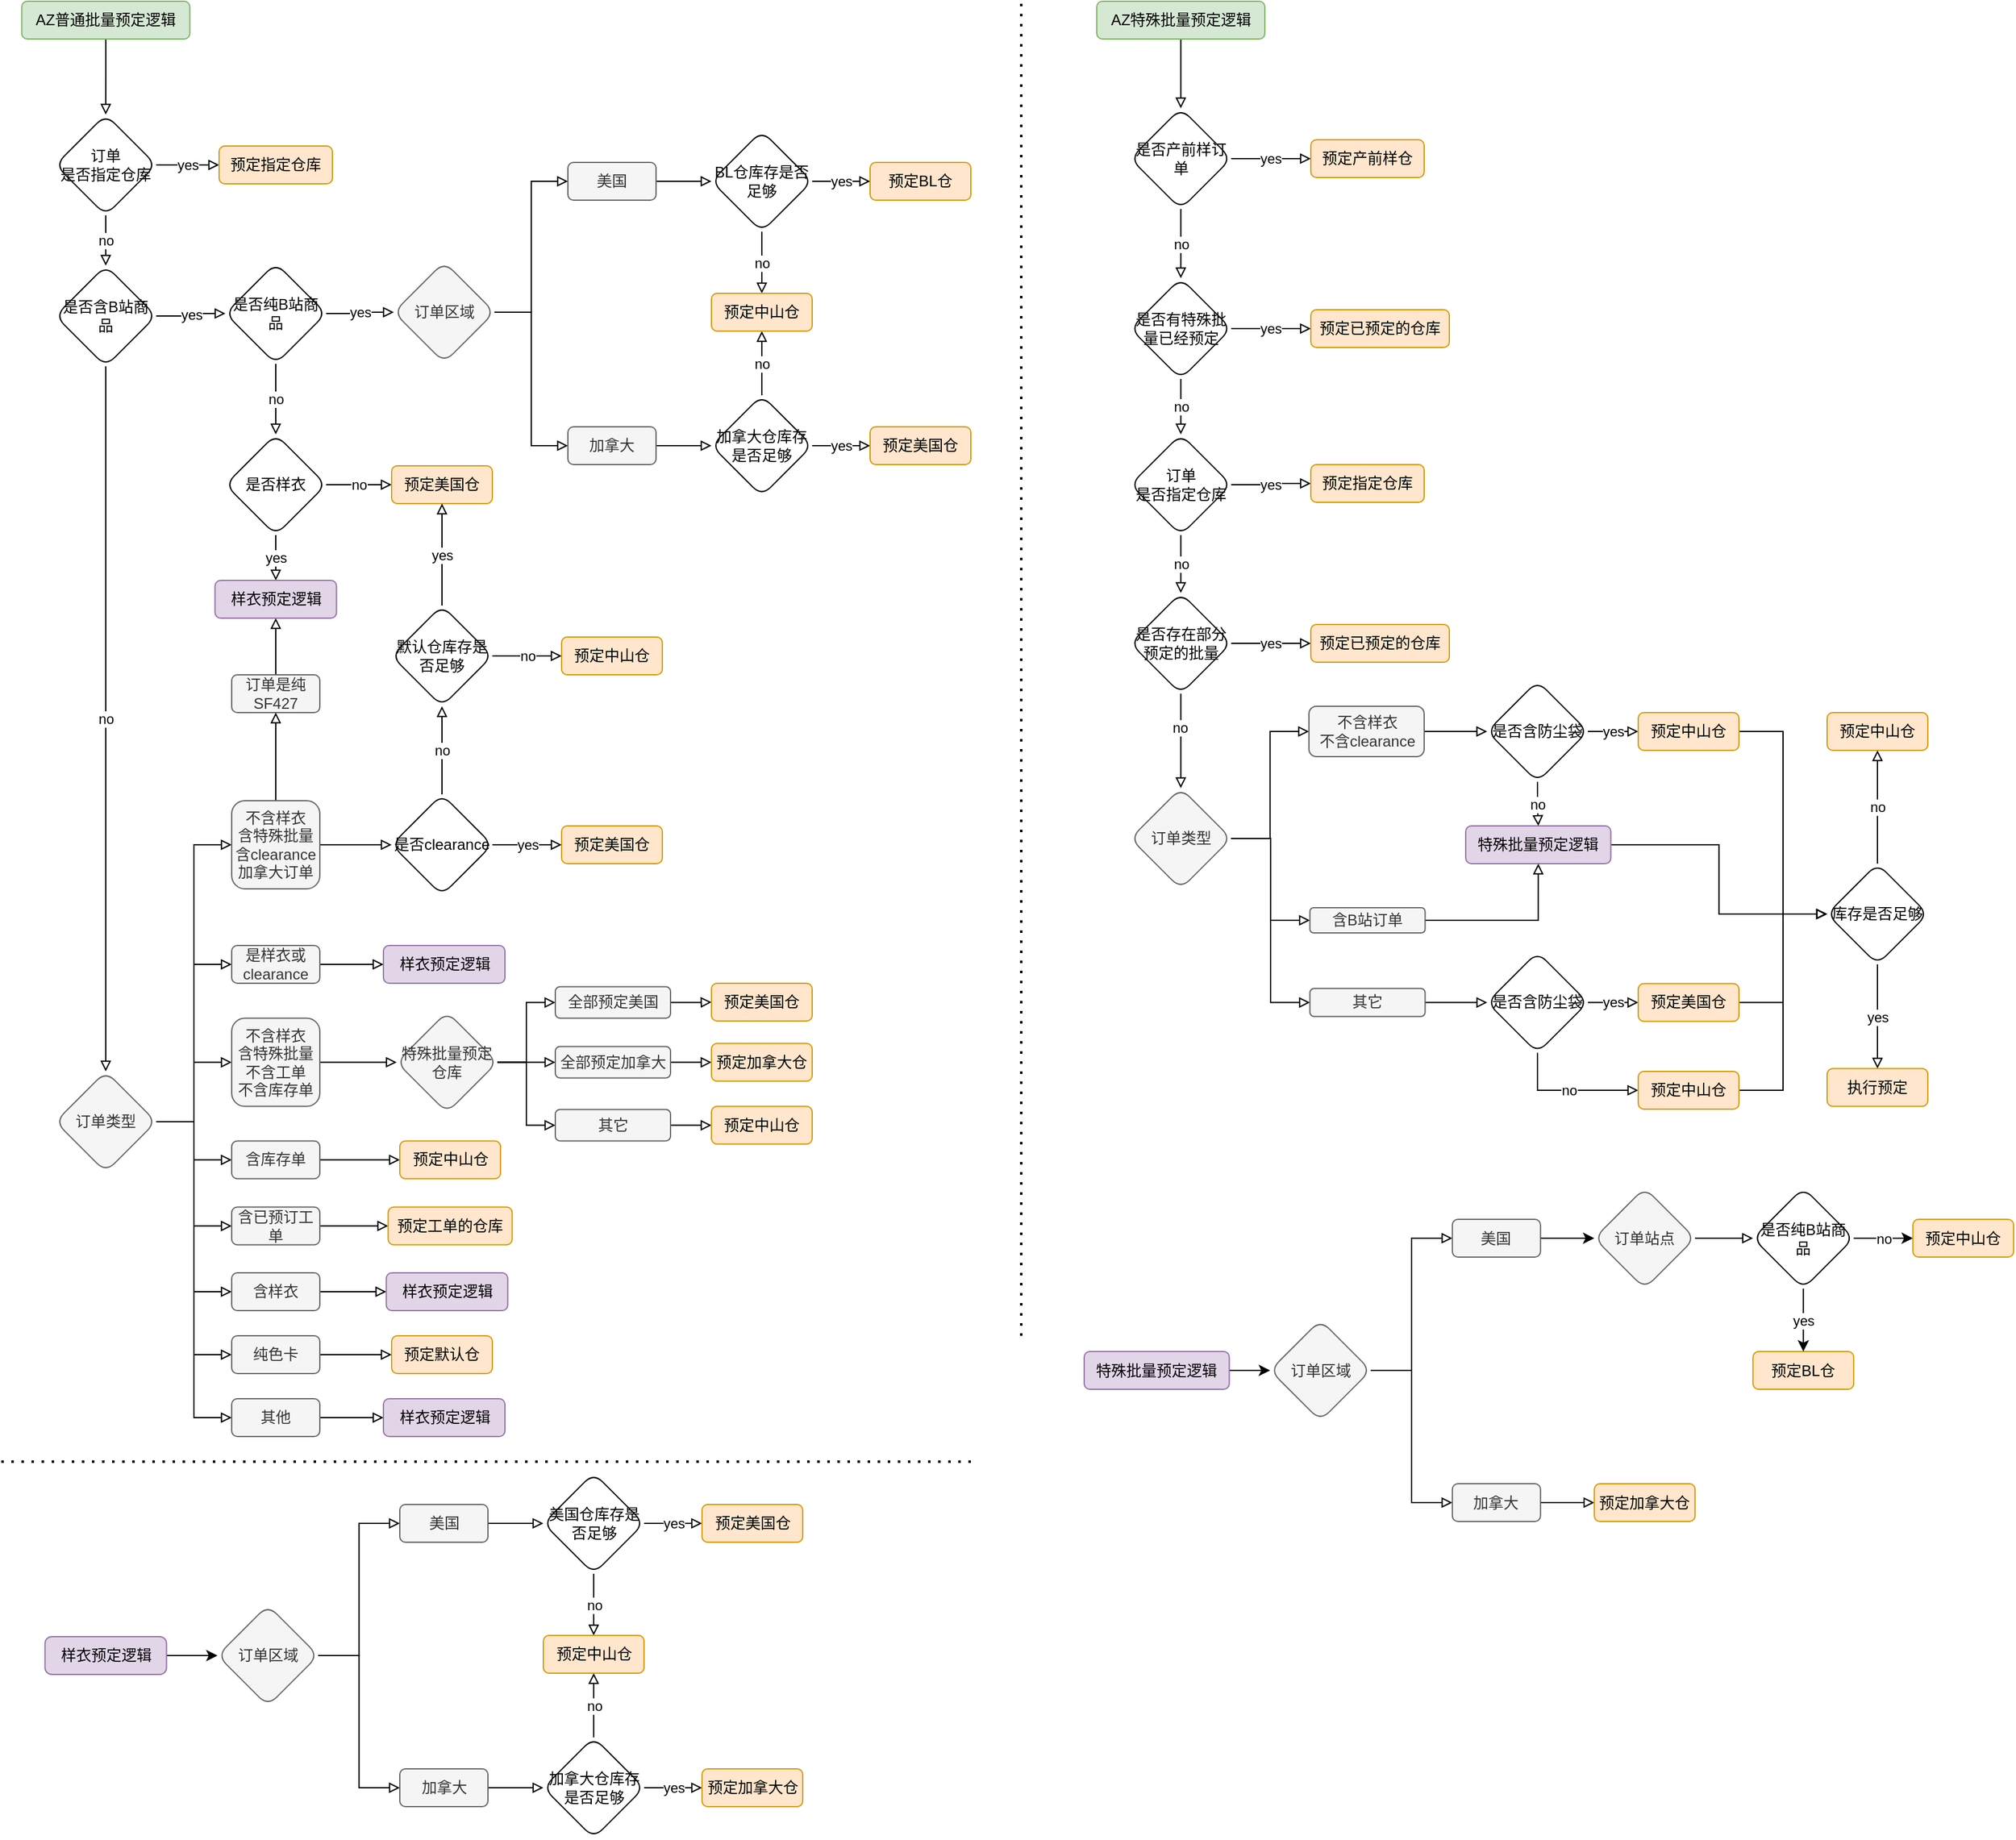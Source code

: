 <mxfile version="13.8.5" type="github">
  <diagram id="C5RBs43oDa-KdzZeNtuy" name="Page-1">
    <mxGraphModel dx="1254" dy="742" grid="1" gridSize="10" guides="1" tooltips="1" connect="1" arrows="1" fold="1" page="1" pageScale="1" pageWidth="827" pageHeight="1169" math="0" shadow="0">
      <root>
        <mxCell id="WIyWlLk6GJQsqaUBKTNV-0" />
        <mxCell id="WIyWlLk6GJQsqaUBKTNV-1" parent="WIyWlLk6GJQsqaUBKTNV-0" />
        <mxCell id="33V11vuJD2tzQU5ASd2x-171" value="" style="edgeStyle=orthogonalEdgeStyle;rounded=0;orthogonalLoop=1;jettySize=auto;html=1;endArrow=block;endFill=0;" edge="1" parent="WIyWlLk6GJQsqaUBKTNV-1" source="33V11vuJD2tzQU5ASd2x-172" target="33V11vuJD2tzQU5ASd2x-175">
          <mxGeometry relative="1" as="geometry" />
        </mxCell>
        <mxCell id="33V11vuJD2tzQU5ASd2x-172" value="&lt;div&gt;AZ普通批量预定逻辑&lt;/div&gt;" style="rounded=1;whiteSpace=wrap;html=1;fillColor=#d5e8d4;strokeColor=#82b366;" vertex="1" parent="WIyWlLk6GJQsqaUBKTNV-1">
          <mxGeometry x="36.25" y="50" width="133.5" height="30" as="geometry" />
        </mxCell>
        <mxCell id="33V11vuJD2tzQU5ASd2x-173" value="&lt;div&gt;yes&lt;/div&gt;" style="edgeStyle=orthogonalEdgeStyle;rounded=0;orthogonalLoop=1;jettySize=auto;html=1;endArrow=block;endFill=0;" edge="1" parent="WIyWlLk6GJQsqaUBKTNV-1" source="33V11vuJD2tzQU5ASd2x-175" target="33V11vuJD2tzQU5ASd2x-176">
          <mxGeometry relative="1" as="geometry" />
        </mxCell>
        <mxCell id="33V11vuJD2tzQU5ASd2x-174" value="no" style="edgeStyle=orthogonalEdgeStyle;rounded=0;orthogonalLoop=1;jettySize=auto;html=1;endArrow=block;endFill=0;" edge="1" parent="WIyWlLk6GJQsqaUBKTNV-1" source="33V11vuJD2tzQU5ASd2x-175" target="33V11vuJD2tzQU5ASd2x-179">
          <mxGeometry relative="1" as="geometry" />
        </mxCell>
        <mxCell id="33V11vuJD2tzQU5ASd2x-175" value="订单&lt;div&gt;是否指定仓库&lt;/div&gt;" style="rhombus;whiteSpace=wrap;html=1;rounded=1;" vertex="1" parent="WIyWlLk6GJQsqaUBKTNV-1">
          <mxGeometry x="63" y="140" width="80" height="80" as="geometry" />
        </mxCell>
        <mxCell id="33V11vuJD2tzQU5ASd2x-176" value="预定指定仓库" style="whiteSpace=wrap;html=1;rounded=1;fillColor=#ffe6cc;strokeColor=#d79b00;" vertex="1" parent="WIyWlLk6GJQsqaUBKTNV-1">
          <mxGeometry x="193" y="165" width="90" height="30" as="geometry" />
        </mxCell>
        <mxCell id="33V11vuJD2tzQU5ASd2x-177" value="yes" style="edgeStyle=orthogonalEdgeStyle;rounded=0;orthogonalLoop=1;jettySize=auto;html=1;endArrow=block;endFill=0;entryX=0;entryY=0.5;entryDx=0;entryDy=0;" edge="1" parent="WIyWlLk6GJQsqaUBKTNV-1" source="33V11vuJD2tzQU5ASd2x-179" target="33V11vuJD2tzQU5ASd2x-182">
          <mxGeometry relative="1" as="geometry">
            <mxPoint x="203" y="340" as="targetPoint" />
          </mxGeometry>
        </mxCell>
        <mxCell id="33V11vuJD2tzQU5ASd2x-178" value="&lt;div&gt;no&lt;/div&gt;" style="edgeStyle=orthogonalEdgeStyle;rounded=0;orthogonalLoop=1;jettySize=auto;html=1;endArrow=block;endFill=0;" edge="1" parent="WIyWlLk6GJQsqaUBKTNV-1" source="33V11vuJD2tzQU5ASd2x-179" target="33V11vuJD2tzQU5ASd2x-227">
          <mxGeometry relative="1" as="geometry" />
        </mxCell>
        <mxCell id="33V11vuJD2tzQU5ASd2x-179" value="是否含B站商品" style="rhombus;whiteSpace=wrap;html=1;rounded=1;" vertex="1" parent="WIyWlLk6GJQsqaUBKTNV-1">
          <mxGeometry x="63" y="260" width="80" height="80" as="geometry" />
        </mxCell>
        <mxCell id="33V11vuJD2tzQU5ASd2x-180" value="yes" style="edgeStyle=orthogonalEdgeStyle;rounded=0;orthogonalLoop=1;jettySize=auto;html=1;endArrow=block;endFill=0;entryX=0;entryY=0.5;entryDx=0;entryDy=0;" edge="1" parent="WIyWlLk6GJQsqaUBKTNV-1" source="33V11vuJD2tzQU5ASd2x-182" target="33V11vuJD2tzQU5ASd2x-193">
          <mxGeometry relative="1" as="geometry">
            <mxPoint x="410" y="298" as="targetPoint" />
          </mxGeometry>
        </mxCell>
        <mxCell id="33V11vuJD2tzQU5ASd2x-181" value="no" style="edgeStyle=orthogonalEdgeStyle;rounded=0;orthogonalLoop=1;jettySize=auto;html=1;endArrow=block;endFill=0;" edge="1" parent="WIyWlLk6GJQsqaUBKTNV-1" source="33V11vuJD2tzQU5ASd2x-182" target="33V11vuJD2tzQU5ASd2x-217">
          <mxGeometry relative="1" as="geometry" />
        </mxCell>
        <mxCell id="33V11vuJD2tzQU5ASd2x-182" value="是否纯B站商品" style="rhombus;whiteSpace=wrap;html=1;rounded=1;" vertex="1" parent="WIyWlLk6GJQsqaUBKTNV-1">
          <mxGeometry x="198" y="258" width="80" height="80" as="geometry" />
        </mxCell>
        <mxCell id="33V11vuJD2tzQU5ASd2x-183" value="&lt;div&gt;no&lt;/div&gt;" style="edgeStyle=orthogonalEdgeStyle;rounded=0;orthogonalLoop=1;jettySize=auto;html=1;endArrow=block;endFill=0;" edge="1" parent="WIyWlLk6GJQsqaUBKTNV-1" source="33V11vuJD2tzQU5ASd2x-185" target="33V11vuJD2tzQU5ASd2x-190">
          <mxGeometry relative="1" as="geometry" />
        </mxCell>
        <mxCell id="33V11vuJD2tzQU5ASd2x-184" value="yes" style="edgeStyle=orthogonalEdgeStyle;rounded=0;orthogonalLoop=1;jettySize=auto;html=1;endArrow=block;endFill=0;" edge="1" parent="WIyWlLk6GJQsqaUBKTNV-1" source="33V11vuJD2tzQU5ASd2x-185" target="33V11vuJD2tzQU5ASd2x-186">
          <mxGeometry relative="1" as="geometry" />
        </mxCell>
        <mxCell id="33V11vuJD2tzQU5ASd2x-185" value="BL仓库存是否足够" style="rhombus;whiteSpace=wrap;html=1;rounded=1;" vertex="1" parent="WIyWlLk6GJQsqaUBKTNV-1">
          <mxGeometry x="584" y="153" width="80" height="80" as="geometry" />
        </mxCell>
        <mxCell id="33V11vuJD2tzQU5ASd2x-186" value="预定BL仓" style="whiteSpace=wrap;html=1;rounded=1;fillColor=#ffe6cc;strokeColor=#d79b00;" vertex="1" parent="WIyWlLk6GJQsqaUBKTNV-1">
          <mxGeometry x="710" y="178" width="80" height="30" as="geometry" />
        </mxCell>
        <mxCell id="33V11vuJD2tzQU5ASd2x-187" value="no" style="edgeStyle=orthogonalEdgeStyle;rounded=0;orthogonalLoop=1;jettySize=auto;html=1;endArrow=block;endFill=0;" edge="1" parent="WIyWlLk6GJQsqaUBKTNV-1" source="33V11vuJD2tzQU5ASd2x-189" target="33V11vuJD2tzQU5ASd2x-190">
          <mxGeometry relative="1" as="geometry" />
        </mxCell>
        <mxCell id="33V11vuJD2tzQU5ASd2x-188" value="yes" style="edgeStyle=orthogonalEdgeStyle;rounded=0;orthogonalLoop=1;jettySize=auto;html=1;endArrow=block;endFill=0;" edge="1" parent="WIyWlLk6GJQsqaUBKTNV-1" source="33V11vuJD2tzQU5ASd2x-189" target="33V11vuJD2tzQU5ASd2x-198">
          <mxGeometry relative="1" as="geometry" />
        </mxCell>
        <mxCell id="33V11vuJD2tzQU5ASd2x-189" value="加拿大仓库存是否足够" style="rhombus;whiteSpace=wrap;html=1;rounded=1;" vertex="1" parent="WIyWlLk6GJQsqaUBKTNV-1">
          <mxGeometry x="584" y="363" width="80" height="80" as="geometry" />
        </mxCell>
        <mxCell id="33V11vuJD2tzQU5ASd2x-190" value="预定中山仓" style="whiteSpace=wrap;html=1;rounded=1;fillColor=#ffe6cc;strokeColor=#d79b00;" vertex="1" parent="WIyWlLk6GJQsqaUBKTNV-1">
          <mxGeometry x="584" y="282" width="80" height="30" as="geometry" />
        </mxCell>
        <mxCell id="33V11vuJD2tzQU5ASd2x-191" style="edgeStyle=orthogonalEdgeStyle;rounded=0;orthogonalLoop=1;jettySize=auto;html=1;entryX=0;entryY=0.5;entryDx=0;entryDy=0;endArrow=block;endFill=0;" edge="1" parent="WIyWlLk6GJQsqaUBKTNV-1" source="33V11vuJD2tzQU5ASd2x-193" target="33V11vuJD2tzQU5ASd2x-195">
          <mxGeometry relative="1" as="geometry" />
        </mxCell>
        <mxCell id="33V11vuJD2tzQU5ASd2x-192" style="edgeStyle=orthogonalEdgeStyle;rounded=0;orthogonalLoop=1;jettySize=auto;html=1;entryX=0;entryY=0.5;entryDx=0;entryDy=0;endArrow=block;endFill=0;" edge="1" parent="WIyWlLk6GJQsqaUBKTNV-1" source="33V11vuJD2tzQU5ASd2x-193" target="33V11vuJD2tzQU5ASd2x-197">
          <mxGeometry relative="1" as="geometry" />
        </mxCell>
        <mxCell id="33V11vuJD2tzQU5ASd2x-193" value="订单区域" style="rhombus;whiteSpace=wrap;html=1;rounded=1;fillColor=#f5f5f5;strokeColor=#666666;fontColor=#333333;" vertex="1" parent="WIyWlLk6GJQsqaUBKTNV-1">
          <mxGeometry x="331.75" y="257" width="80" height="80" as="geometry" />
        </mxCell>
        <mxCell id="33V11vuJD2tzQU5ASd2x-194" value="" style="edgeStyle=orthogonalEdgeStyle;rounded=0;orthogonalLoop=1;jettySize=auto;html=1;endArrow=block;endFill=0;" edge="1" parent="WIyWlLk6GJQsqaUBKTNV-1" source="33V11vuJD2tzQU5ASd2x-195" target="33V11vuJD2tzQU5ASd2x-189">
          <mxGeometry relative="1" as="geometry" />
        </mxCell>
        <mxCell id="33V11vuJD2tzQU5ASd2x-195" value="加拿大" style="rounded=1;whiteSpace=wrap;html=1;fillColor=#f5f5f5;strokeColor=#666666;fontColor=#333333;" vertex="1" parent="WIyWlLk6GJQsqaUBKTNV-1">
          <mxGeometry x="470" y="388" width="70" height="30" as="geometry" />
        </mxCell>
        <mxCell id="33V11vuJD2tzQU5ASd2x-196" value="" style="edgeStyle=orthogonalEdgeStyle;rounded=0;orthogonalLoop=1;jettySize=auto;html=1;endArrow=block;endFill=0;" edge="1" parent="WIyWlLk6GJQsqaUBKTNV-1" source="33V11vuJD2tzQU5ASd2x-197" target="33V11vuJD2tzQU5ASd2x-185">
          <mxGeometry relative="1" as="geometry" />
        </mxCell>
        <mxCell id="33V11vuJD2tzQU5ASd2x-197" value="美国" style="rounded=1;whiteSpace=wrap;html=1;fillColor=#f5f5f5;strokeColor=#666666;fontColor=#333333;" vertex="1" parent="WIyWlLk6GJQsqaUBKTNV-1">
          <mxGeometry x="470" y="178" width="70" height="30" as="geometry" />
        </mxCell>
        <mxCell id="33V11vuJD2tzQU5ASd2x-198" value="预定美国仓" style="whiteSpace=wrap;html=1;rounded=1;fillColor=#ffe6cc;strokeColor=#d79b00;" vertex="1" parent="WIyWlLk6GJQsqaUBKTNV-1">
          <mxGeometry x="710" y="388" width="80" height="30" as="geometry" />
        </mxCell>
        <mxCell id="33V11vuJD2tzQU5ASd2x-199" value="&lt;div&gt;no&lt;/div&gt;" style="edgeStyle=orthogonalEdgeStyle;rounded=0;orthogonalLoop=1;jettySize=auto;html=1;endArrow=block;endFill=0;" edge="1" parent="WIyWlLk6GJQsqaUBKTNV-1" source="33V11vuJD2tzQU5ASd2x-201" target="33V11vuJD2tzQU5ASd2x-206">
          <mxGeometry relative="1" as="geometry" />
        </mxCell>
        <mxCell id="33V11vuJD2tzQU5ASd2x-200" value="yes" style="edgeStyle=orthogonalEdgeStyle;rounded=0;orthogonalLoop=1;jettySize=auto;html=1;endArrow=block;endFill=0;" edge="1" parent="WIyWlLk6GJQsqaUBKTNV-1" source="33V11vuJD2tzQU5ASd2x-201" target="33V11vuJD2tzQU5ASd2x-202">
          <mxGeometry relative="1" as="geometry" />
        </mxCell>
        <mxCell id="33V11vuJD2tzQU5ASd2x-201" value="美国仓库存是否足够" style="rhombus;whiteSpace=wrap;html=1;rounded=1;" vertex="1" parent="WIyWlLk6GJQsqaUBKTNV-1">
          <mxGeometry x="450.5" y="1219" width="80" height="80" as="geometry" />
        </mxCell>
        <mxCell id="33V11vuJD2tzQU5ASd2x-202" value="预定美国仓" style="whiteSpace=wrap;html=1;rounded=1;fillColor=#ffe6cc;strokeColor=#d79b00;" vertex="1" parent="WIyWlLk6GJQsqaUBKTNV-1">
          <mxGeometry x="576.5" y="1244" width="80" height="30" as="geometry" />
        </mxCell>
        <mxCell id="33V11vuJD2tzQU5ASd2x-203" value="no" style="edgeStyle=orthogonalEdgeStyle;rounded=0;orthogonalLoop=1;jettySize=auto;html=1;endArrow=block;endFill=0;" edge="1" parent="WIyWlLk6GJQsqaUBKTNV-1" source="33V11vuJD2tzQU5ASd2x-205" target="33V11vuJD2tzQU5ASd2x-206">
          <mxGeometry relative="1" as="geometry" />
        </mxCell>
        <mxCell id="33V11vuJD2tzQU5ASd2x-204" value="yes" style="edgeStyle=orthogonalEdgeStyle;rounded=0;orthogonalLoop=1;jettySize=auto;html=1;endArrow=block;endFill=0;" edge="1" parent="WIyWlLk6GJQsqaUBKTNV-1" source="33V11vuJD2tzQU5ASd2x-205" target="33V11vuJD2tzQU5ASd2x-214">
          <mxGeometry relative="1" as="geometry" />
        </mxCell>
        <mxCell id="33V11vuJD2tzQU5ASd2x-205" value="加拿大仓库存是否足够" style="rhombus;whiteSpace=wrap;html=1;rounded=1;" vertex="1" parent="WIyWlLk6GJQsqaUBKTNV-1">
          <mxGeometry x="450.5" y="1429" width="80" height="80" as="geometry" />
        </mxCell>
        <mxCell id="33V11vuJD2tzQU5ASd2x-206" value="预定中山仓" style="whiteSpace=wrap;html=1;rounded=1;fillColor=#ffe6cc;strokeColor=#d79b00;" vertex="1" parent="WIyWlLk6GJQsqaUBKTNV-1">
          <mxGeometry x="450.5" y="1348" width="80" height="30" as="geometry" />
        </mxCell>
        <mxCell id="33V11vuJD2tzQU5ASd2x-207" style="edgeStyle=orthogonalEdgeStyle;rounded=0;orthogonalLoop=1;jettySize=auto;html=1;entryX=0;entryY=0.5;entryDx=0;entryDy=0;endArrow=block;endFill=0;" edge="1" parent="WIyWlLk6GJQsqaUBKTNV-1" source="33V11vuJD2tzQU5ASd2x-209" target="33V11vuJD2tzQU5ASd2x-211">
          <mxGeometry relative="1" as="geometry" />
        </mxCell>
        <mxCell id="33V11vuJD2tzQU5ASd2x-208" style="edgeStyle=orthogonalEdgeStyle;rounded=0;orthogonalLoop=1;jettySize=auto;html=1;entryX=0;entryY=0.5;entryDx=0;entryDy=0;endArrow=block;endFill=0;" edge="1" parent="WIyWlLk6GJQsqaUBKTNV-1" source="33V11vuJD2tzQU5ASd2x-209" target="33V11vuJD2tzQU5ASd2x-213">
          <mxGeometry relative="1" as="geometry" />
        </mxCell>
        <mxCell id="33V11vuJD2tzQU5ASd2x-209" value="订单区域" style="rhombus;whiteSpace=wrap;html=1;rounded=1;fillColor=#f5f5f5;strokeColor=#666666;fontColor=#333333;" vertex="1" parent="WIyWlLk6GJQsqaUBKTNV-1">
          <mxGeometry x="191.75" y="1324" width="80" height="80" as="geometry" />
        </mxCell>
        <mxCell id="33V11vuJD2tzQU5ASd2x-210" value="" style="edgeStyle=orthogonalEdgeStyle;rounded=0;orthogonalLoop=1;jettySize=auto;html=1;endArrow=block;endFill=0;" edge="1" parent="WIyWlLk6GJQsqaUBKTNV-1" source="33V11vuJD2tzQU5ASd2x-211" target="33V11vuJD2tzQU5ASd2x-205">
          <mxGeometry relative="1" as="geometry" />
        </mxCell>
        <mxCell id="33V11vuJD2tzQU5ASd2x-211" value="加拿大" style="rounded=1;whiteSpace=wrap;html=1;fillColor=#f5f5f5;strokeColor=#666666;fontColor=#333333;" vertex="1" parent="WIyWlLk6GJQsqaUBKTNV-1">
          <mxGeometry x="336.5" y="1454" width="70" height="30" as="geometry" />
        </mxCell>
        <mxCell id="33V11vuJD2tzQU5ASd2x-212" value="" style="edgeStyle=orthogonalEdgeStyle;rounded=0;orthogonalLoop=1;jettySize=auto;html=1;endArrow=block;endFill=0;" edge="1" parent="WIyWlLk6GJQsqaUBKTNV-1" source="33V11vuJD2tzQU5ASd2x-213" target="33V11vuJD2tzQU5ASd2x-201">
          <mxGeometry relative="1" as="geometry" />
        </mxCell>
        <mxCell id="33V11vuJD2tzQU5ASd2x-213" value="美国" style="rounded=1;whiteSpace=wrap;html=1;fillColor=#f5f5f5;strokeColor=#666666;fontColor=#333333;" vertex="1" parent="WIyWlLk6GJQsqaUBKTNV-1">
          <mxGeometry x="336.5" y="1244" width="70" height="30" as="geometry" />
        </mxCell>
        <mxCell id="33V11vuJD2tzQU5ASd2x-214" value="预定加拿大仓" style="whiteSpace=wrap;html=1;rounded=1;fillColor=#ffe6cc;strokeColor=#d79b00;" vertex="1" parent="WIyWlLk6GJQsqaUBKTNV-1">
          <mxGeometry x="576.5" y="1454" width="80" height="30" as="geometry" />
        </mxCell>
        <mxCell id="33V11vuJD2tzQU5ASd2x-215" value="no" style="edgeStyle=orthogonalEdgeStyle;rounded=0;orthogonalLoop=1;jettySize=auto;html=1;endArrow=block;endFill=0;entryX=0;entryY=0.5;entryDx=0;entryDy=0;" edge="1" parent="WIyWlLk6GJQsqaUBKTNV-1" source="33V11vuJD2tzQU5ASd2x-217" target="33V11vuJD2tzQU5ASd2x-218">
          <mxGeometry relative="1" as="geometry">
            <mxPoint x="410" y="434" as="targetPoint" />
          </mxGeometry>
        </mxCell>
        <mxCell id="33V11vuJD2tzQU5ASd2x-216" value="yes" style="edgeStyle=orthogonalEdgeStyle;rounded=0;orthogonalLoop=1;jettySize=auto;html=1;endArrow=block;endFill=0;" edge="1" parent="WIyWlLk6GJQsqaUBKTNV-1" source="33V11vuJD2tzQU5ASd2x-217" target="33V11vuJD2tzQU5ASd2x-275">
          <mxGeometry relative="1" as="geometry" />
        </mxCell>
        <mxCell id="33V11vuJD2tzQU5ASd2x-217" value="是否样衣" style="rhombus;whiteSpace=wrap;html=1;rounded=1;" vertex="1" parent="WIyWlLk6GJQsqaUBKTNV-1">
          <mxGeometry x="198" y="394" width="80" height="80" as="geometry" />
        </mxCell>
        <mxCell id="33V11vuJD2tzQU5ASd2x-218" value="预定美国仓" style="whiteSpace=wrap;html=1;rounded=1;fillColor=#ffe6cc;strokeColor=#d79b00;" vertex="1" parent="WIyWlLk6GJQsqaUBKTNV-1">
          <mxGeometry x="330" y="419" width="80" height="30" as="geometry" />
        </mxCell>
        <mxCell id="33V11vuJD2tzQU5ASd2x-219" style="edgeStyle=orthogonalEdgeStyle;rounded=0;orthogonalLoop=1;jettySize=auto;html=1;entryX=0;entryY=0.5;entryDx=0;entryDy=0;endArrow=block;endFill=0;" edge="1" parent="WIyWlLk6GJQsqaUBKTNV-1" source="33V11vuJD2tzQU5ASd2x-227" target="33V11vuJD2tzQU5ASd2x-235">
          <mxGeometry relative="1" as="geometry">
            <mxPoint x="190" y="720" as="targetPoint" />
          </mxGeometry>
        </mxCell>
        <mxCell id="33V11vuJD2tzQU5ASd2x-220" style="edgeStyle=orthogonalEdgeStyle;rounded=0;orthogonalLoop=1;jettySize=auto;html=1;entryX=0;entryY=0.5;entryDx=0;entryDy=0;endArrow=block;endFill=0;" edge="1" parent="WIyWlLk6GJQsqaUBKTNV-1" source="33V11vuJD2tzQU5ASd2x-227" target="33V11vuJD2tzQU5ASd2x-243">
          <mxGeometry relative="1" as="geometry" />
        </mxCell>
        <mxCell id="33V11vuJD2tzQU5ASd2x-221" style="edgeStyle=orthogonalEdgeStyle;rounded=0;orthogonalLoop=1;jettySize=auto;html=1;entryX=0;entryY=0.5;entryDx=0;entryDy=0;endArrow=block;endFill=0;" edge="1" parent="WIyWlLk6GJQsqaUBKTNV-1" source="33V11vuJD2tzQU5ASd2x-227" target="33V11vuJD2tzQU5ASd2x-260">
          <mxGeometry relative="1" as="geometry" />
        </mxCell>
        <mxCell id="33V11vuJD2tzQU5ASd2x-222" style="edgeStyle=orthogonalEdgeStyle;rounded=0;orthogonalLoop=1;jettySize=auto;html=1;entryX=0;entryY=0.5;entryDx=0;entryDy=0;endArrow=block;endFill=0;" edge="1" parent="WIyWlLk6GJQsqaUBKTNV-1" source="33V11vuJD2tzQU5ASd2x-227" target="33V11vuJD2tzQU5ASd2x-263">
          <mxGeometry relative="1" as="geometry" />
        </mxCell>
        <mxCell id="33V11vuJD2tzQU5ASd2x-223" style="edgeStyle=orthogonalEdgeStyle;rounded=0;orthogonalLoop=1;jettySize=auto;html=1;entryX=0;entryY=0.5;entryDx=0;entryDy=0;endArrow=block;endFill=0;" edge="1" parent="WIyWlLk6GJQsqaUBKTNV-1" source="33V11vuJD2tzQU5ASd2x-227" target="33V11vuJD2tzQU5ASd2x-245">
          <mxGeometry relative="1" as="geometry" />
        </mxCell>
        <mxCell id="33V11vuJD2tzQU5ASd2x-224" style="edgeStyle=orthogonalEdgeStyle;rounded=0;orthogonalLoop=1;jettySize=auto;html=1;entryX=0;entryY=0.5;entryDx=0;entryDy=0;endArrow=block;endFill=0;" edge="1" parent="WIyWlLk6GJQsqaUBKTNV-1" source="33V11vuJD2tzQU5ASd2x-227" target="33V11vuJD2tzQU5ASd2x-267">
          <mxGeometry relative="1" as="geometry" />
        </mxCell>
        <mxCell id="33V11vuJD2tzQU5ASd2x-225" style="edgeStyle=orthogonalEdgeStyle;rounded=0;orthogonalLoop=1;jettySize=auto;html=1;entryX=0;entryY=0.5;entryDx=0;entryDy=0;endArrow=block;endFill=0;" edge="1" parent="WIyWlLk6GJQsqaUBKTNV-1" source="33V11vuJD2tzQU5ASd2x-227" target="33V11vuJD2tzQU5ASd2x-270">
          <mxGeometry relative="1" as="geometry" />
        </mxCell>
        <mxCell id="33V11vuJD2tzQU5ASd2x-226" style="edgeStyle=orthogonalEdgeStyle;rounded=0;orthogonalLoop=1;jettySize=auto;html=1;entryX=0;entryY=0.5;entryDx=0;entryDy=0;endArrow=block;endFill=0;" edge="1" parent="WIyWlLk6GJQsqaUBKTNV-1" source="33V11vuJD2tzQU5ASd2x-227" target="33V11vuJD2tzQU5ASd2x-273">
          <mxGeometry relative="1" as="geometry" />
        </mxCell>
        <mxCell id="33V11vuJD2tzQU5ASd2x-227" value="订单类型" style="rhombus;whiteSpace=wrap;html=1;rounded=1;fillColor=#f5f5f5;strokeColor=#666666;fontColor=#333333;" vertex="1" parent="WIyWlLk6GJQsqaUBKTNV-1">
          <mxGeometry x="63" y="900" width="80" height="80" as="geometry" />
        </mxCell>
        <mxCell id="33V11vuJD2tzQU5ASd2x-228" value="" style="edgeStyle=orthogonalEdgeStyle;rounded=0;orthogonalLoop=1;jettySize=auto;html=1;endArrow=block;endFill=0;exitX=1;exitY=0.5;exitDx=0;exitDy=0;" edge="1" parent="WIyWlLk6GJQsqaUBKTNV-1" source="33V11vuJD2tzQU5ASd2x-235" target="33V11vuJD2tzQU5ASd2x-231">
          <mxGeometry relative="1" as="geometry">
            <mxPoint x="270" y="720" as="sourcePoint" />
          </mxGeometry>
        </mxCell>
        <mxCell id="33V11vuJD2tzQU5ASd2x-229" value="yes" style="edgeStyle=orthogonalEdgeStyle;rounded=0;orthogonalLoop=1;jettySize=auto;html=1;endArrow=block;endFill=0;" edge="1" parent="WIyWlLk6GJQsqaUBKTNV-1" source="33V11vuJD2tzQU5ASd2x-231" target="33V11vuJD2tzQU5ASd2x-236">
          <mxGeometry relative="1" as="geometry" />
        </mxCell>
        <mxCell id="33V11vuJD2tzQU5ASd2x-230" value="no" style="edgeStyle=orthogonalEdgeStyle;rounded=0;orthogonalLoop=1;jettySize=auto;html=1;endArrow=block;endFill=0;" edge="1" parent="WIyWlLk6GJQsqaUBKTNV-1" source="33V11vuJD2tzQU5ASd2x-231" target="33V11vuJD2tzQU5ASd2x-239">
          <mxGeometry relative="1" as="geometry" />
        </mxCell>
        <mxCell id="33V11vuJD2tzQU5ASd2x-231" value="是否clearance" style="rhombus;whiteSpace=wrap;rounded=1;" vertex="1" parent="WIyWlLk6GJQsqaUBKTNV-1">
          <mxGeometry x="330" y="680" width="80" height="80" as="geometry" />
        </mxCell>
        <mxCell id="33V11vuJD2tzQU5ASd2x-232" style="edgeStyle=orthogonalEdgeStyle;rounded=0;orthogonalLoop=1;jettySize=auto;html=1;entryX=0.5;entryY=1;entryDx=0;entryDy=0;endArrow=block;endFill=0;" edge="1" parent="WIyWlLk6GJQsqaUBKTNV-1" source="33V11vuJD2tzQU5ASd2x-233" target="33V11vuJD2tzQU5ASd2x-275">
          <mxGeometry relative="1" as="geometry" />
        </mxCell>
        <mxCell id="33V11vuJD2tzQU5ASd2x-233" value="订单是纯&lt;br&gt;SF427" style="rounded=1;whiteSpace=wrap;html=1;fillColor=#f5f5f5;strokeColor=#666666;fontColor=#333333;" vertex="1" parent="WIyWlLk6GJQsqaUBKTNV-1">
          <mxGeometry x="203" y="585" width="70" height="30" as="geometry" />
        </mxCell>
        <mxCell id="33V11vuJD2tzQU5ASd2x-234" value="" style="edgeStyle=orthogonalEdgeStyle;rounded=0;orthogonalLoop=1;jettySize=auto;html=1;endArrow=block;endFill=0;" edge="1" parent="WIyWlLk6GJQsqaUBKTNV-1" source="33V11vuJD2tzQU5ASd2x-235" target="33V11vuJD2tzQU5ASd2x-233">
          <mxGeometry relative="1" as="geometry" />
        </mxCell>
        <mxCell id="33V11vuJD2tzQU5ASd2x-235" value="&lt;div&gt;不含样衣&lt;/div&gt;&lt;div&gt;含特殊批量&lt;/div&gt;含clearance&lt;br&gt;加拿大订单" style="rounded=1;whiteSpace=wrap;html=1;fillColor=#f5f5f5;strokeColor=#666666;fontColor=#333333;" vertex="1" parent="WIyWlLk6GJQsqaUBKTNV-1">
          <mxGeometry x="203" y="685" width="70" height="70" as="geometry" />
        </mxCell>
        <mxCell id="33V11vuJD2tzQU5ASd2x-236" value="预定美国仓" style="whiteSpace=wrap;html=1;rounded=1;fillColor=#ffe6cc;strokeColor=#d79b00;" vertex="1" parent="WIyWlLk6GJQsqaUBKTNV-1">
          <mxGeometry x="465" y="705" width="80" height="30" as="geometry" />
        </mxCell>
        <mxCell id="33V11vuJD2tzQU5ASd2x-237" value="yes" style="edgeStyle=orthogonalEdgeStyle;rounded=0;orthogonalLoop=1;jettySize=auto;html=1;entryX=0.5;entryY=1;entryDx=0;entryDy=0;endArrow=block;endFill=0;exitX=0.5;exitY=0;exitDx=0;exitDy=0;" edge="1" parent="WIyWlLk6GJQsqaUBKTNV-1" source="33V11vuJD2tzQU5ASd2x-239" target="33V11vuJD2tzQU5ASd2x-218">
          <mxGeometry relative="1" as="geometry" />
        </mxCell>
        <mxCell id="33V11vuJD2tzQU5ASd2x-238" value="no" style="edgeStyle=orthogonalEdgeStyle;rounded=0;orthogonalLoop=1;jettySize=auto;html=1;endArrow=block;endFill=0;" edge="1" parent="WIyWlLk6GJQsqaUBKTNV-1" source="33V11vuJD2tzQU5ASd2x-239" target="33V11vuJD2tzQU5ASd2x-268">
          <mxGeometry relative="1" as="geometry" />
        </mxCell>
        <mxCell id="33V11vuJD2tzQU5ASd2x-239" value="默认仓库存是否足够" style="rhombus;whiteSpace=wrap;rounded=1;" vertex="1" parent="WIyWlLk6GJQsqaUBKTNV-1">
          <mxGeometry x="330" y="530" width="80" height="80" as="geometry" />
        </mxCell>
        <mxCell id="33V11vuJD2tzQU5ASd2x-242" value="" style="edgeStyle=orthogonalEdgeStyle;rounded=0;orthogonalLoop=1;jettySize=auto;html=1;endArrow=block;endFill=0;" edge="1" parent="WIyWlLk6GJQsqaUBKTNV-1" source="33V11vuJD2tzQU5ASd2x-243" target="33V11vuJD2tzQU5ASd2x-265">
          <mxGeometry relative="1" as="geometry" />
        </mxCell>
        <mxCell id="33V11vuJD2tzQU5ASd2x-243" value="是样衣或clearance" style="rounded=1;whiteSpace=wrap;html=1;fillColor=#f5f5f5;strokeColor=#666666;fontColor=#333333;" vertex="1" parent="WIyWlLk6GJQsqaUBKTNV-1">
          <mxGeometry x="203" y="800" width="70" height="30" as="geometry" />
        </mxCell>
        <mxCell id="33V11vuJD2tzQU5ASd2x-244" value="" style="edgeStyle=orthogonalEdgeStyle;rounded=0;orthogonalLoop=1;jettySize=auto;html=1;endArrow=block;endFill=0;" edge="1" parent="WIyWlLk6GJQsqaUBKTNV-1" source="33V11vuJD2tzQU5ASd2x-245" target="33V11vuJD2tzQU5ASd2x-249">
          <mxGeometry relative="1" as="geometry" />
        </mxCell>
        <mxCell id="33V11vuJD2tzQU5ASd2x-245" value="&lt;div&gt;不含样衣&lt;/div&gt;&lt;div&gt;含特殊批量&lt;/div&gt;&lt;div&gt;不含工单&lt;/div&gt;&lt;div&gt;不含库存单&lt;br&gt;&lt;/div&gt;" style="rounded=1;whiteSpace=wrap;html=1;fillColor=#f5f5f5;strokeColor=#666666;fontColor=#333333;" vertex="1" parent="WIyWlLk6GJQsqaUBKTNV-1">
          <mxGeometry x="203" y="857.75" width="70" height="70" as="geometry" />
        </mxCell>
        <mxCell id="33V11vuJD2tzQU5ASd2x-246" value="" style="edgeStyle=orthogonalEdgeStyle;rounded=0;orthogonalLoop=1;jettySize=auto;html=1;endArrow=block;endFill=0;" edge="1" parent="WIyWlLk6GJQsqaUBKTNV-1" source="33V11vuJD2tzQU5ASd2x-249" target="33V11vuJD2tzQU5ASd2x-251">
          <mxGeometry relative="1" as="geometry" />
        </mxCell>
        <mxCell id="33V11vuJD2tzQU5ASd2x-247" style="edgeStyle=orthogonalEdgeStyle;rounded=0;orthogonalLoop=1;jettySize=auto;html=1;entryX=0;entryY=0.5;entryDx=0;entryDy=0;endArrow=block;endFill=0;" edge="1" parent="WIyWlLk6GJQsqaUBKTNV-1" source="33V11vuJD2tzQU5ASd2x-249" target="33V11vuJD2tzQU5ASd2x-254">
          <mxGeometry relative="1" as="geometry" />
        </mxCell>
        <mxCell id="33V11vuJD2tzQU5ASd2x-248" style="edgeStyle=orthogonalEdgeStyle;rounded=0;orthogonalLoop=1;jettySize=auto;html=1;entryX=0;entryY=0.5;entryDx=0;entryDy=0;endArrow=block;endFill=0;" edge="1" parent="WIyWlLk6GJQsqaUBKTNV-1" source="33V11vuJD2tzQU5ASd2x-249" target="33V11vuJD2tzQU5ASd2x-257">
          <mxGeometry relative="1" as="geometry" />
        </mxCell>
        <mxCell id="33V11vuJD2tzQU5ASd2x-249" value="特殊批量预定仓库" style="rhombus;whiteSpace=wrap;html=1;rounded=1;fontColor=#333333;strokeColor=#666666;fillColor=#f5f5f5;" vertex="1" parent="WIyWlLk6GJQsqaUBKTNV-1">
          <mxGeometry x="334" y="852.75" width="80" height="80" as="geometry" />
        </mxCell>
        <mxCell id="33V11vuJD2tzQU5ASd2x-250" value="" style="edgeStyle=orthogonalEdgeStyle;rounded=0;orthogonalLoop=1;jettySize=auto;html=1;endArrow=block;endFill=0;" edge="1" parent="WIyWlLk6GJQsqaUBKTNV-1" source="33V11vuJD2tzQU5ASd2x-251" target="33V11vuJD2tzQU5ASd2x-252">
          <mxGeometry relative="1" as="geometry" />
        </mxCell>
        <mxCell id="33V11vuJD2tzQU5ASd2x-251" value="全部预定美国" style="whiteSpace=wrap;html=1;rounded=1;fontColor=#333333;strokeColor=#666666;fillColor=#f5f5f5;" vertex="1" parent="WIyWlLk6GJQsqaUBKTNV-1">
          <mxGeometry x="460" y="832.75" width="91.5" height="25" as="geometry" />
        </mxCell>
        <mxCell id="33V11vuJD2tzQU5ASd2x-252" value="预定美国仓" style="whiteSpace=wrap;html=1;rounded=1;fillColor=#ffe6cc;strokeColor=#d79b00;" vertex="1" parent="WIyWlLk6GJQsqaUBKTNV-1">
          <mxGeometry x="584" y="830" width="80" height="30" as="geometry" />
        </mxCell>
        <mxCell id="33V11vuJD2tzQU5ASd2x-253" value="" style="edgeStyle=orthogonalEdgeStyle;rounded=0;orthogonalLoop=1;jettySize=auto;html=1;endArrow=block;endFill=0;" edge="1" parent="WIyWlLk6GJQsqaUBKTNV-1" source="33V11vuJD2tzQU5ASd2x-254" target="33V11vuJD2tzQU5ASd2x-255">
          <mxGeometry relative="1" as="geometry" />
        </mxCell>
        <mxCell id="33V11vuJD2tzQU5ASd2x-254" value="全部预定加拿大" style="whiteSpace=wrap;html=1;rounded=1;fontColor=#333333;strokeColor=#666666;fillColor=#f5f5f5;" vertex="1" parent="WIyWlLk6GJQsqaUBKTNV-1">
          <mxGeometry x="460" y="880.25" width="91.5" height="25" as="geometry" />
        </mxCell>
        <mxCell id="33V11vuJD2tzQU5ASd2x-255" value="预定加拿大仓" style="whiteSpace=wrap;html=1;rounded=1;fillColor=#ffe6cc;strokeColor=#d79b00;" vertex="1" parent="WIyWlLk6GJQsqaUBKTNV-1">
          <mxGeometry x="584" y="877.75" width="80" height="30" as="geometry" />
        </mxCell>
        <mxCell id="33V11vuJD2tzQU5ASd2x-256" value="" style="edgeStyle=orthogonalEdgeStyle;rounded=0;orthogonalLoop=1;jettySize=auto;html=1;endArrow=block;endFill=0;" edge="1" parent="WIyWlLk6GJQsqaUBKTNV-1" source="33V11vuJD2tzQU5ASd2x-257" target="33V11vuJD2tzQU5ASd2x-258">
          <mxGeometry relative="1" as="geometry" />
        </mxCell>
        <mxCell id="33V11vuJD2tzQU5ASd2x-257" value="其它" style="whiteSpace=wrap;html=1;rounded=1;fontColor=#333333;strokeColor=#666666;fillColor=#f5f5f5;" vertex="1" parent="WIyWlLk6GJQsqaUBKTNV-1">
          <mxGeometry x="460" y="930.25" width="91.5" height="25" as="geometry" />
        </mxCell>
        <mxCell id="33V11vuJD2tzQU5ASd2x-258" value="预定中山仓" style="whiteSpace=wrap;html=1;rounded=1;fillColor=#ffe6cc;strokeColor=#d79b00;" vertex="1" parent="WIyWlLk6GJQsqaUBKTNV-1">
          <mxGeometry x="584" y="927.75" width="80" height="30" as="geometry" />
        </mxCell>
        <mxCell id="33V11vuJD2tzQU5ASd2x-259" value="" style="edgeStyle=orthogonalEdgeStyle;rounded=0;orthogonalLoop=1;jettySize=auto;html=1;endArrow=block;endFill=0;" edge="1" parent="WIyWlLk6GJQsqaUBKTNV-1" source="33V11vuJD2tzQU5ASd2x-260" target="33V11vuJD2tzQU5ASd2x-261">
          <mxGeometry relative="1" as="geometry" />
        </mxCell>
        <mxCell id="33V11vuJD2tzQU5ASd2x-260" value="含库存单" style="rounded=1;whiteSpace=wrap;html=1;fillColor=#f5f5f5;strokeColor=#666666;fontColor=#333333;" vertex="1" parent="WIyWlLk6GJQsqaUBKTNV-1">
          <mxGeometry x="203" y="955.25" width="70" height="30" as="geometry" />
        </mxCell>
        <mxCell id="33V11vuJD2tzQU5ASd2x-261" value="预定中山仓" style="whiteSpace=wrap;html=1;rounded=1;fillColor=#ffe6cc;strokeColor=#d79b00;" vertex="1" parent="WIyWlLk6GJQsqaUBKTNV-1">
          <mxGeometry x="336.5" y="955.25" width="80" height="30" as="geometry" />
        </mxCell>
        <mxCell id="33V11vuJD2tzQU5ASd2x-262" value="" style="edgeStyle=orthogonalEdgeStyle;rounded=0;orthogonalLoop=1;jettySize=auto;html=1;endArrow=block;endFill=0;" edge="1" parent="WIyWlLk6GJQsqaUBKTNV-1" source="33V11vuJD2tzQU5ASd2x-263" target="33V11vuJD2tzQU5ASd2x-264">
          <mxGeometry relative="1" as="geometry" />
        </mxCell>
        <mxCell id="33V11vuJD2tzQU5ASd2x-263" value="含已预订工单" style="rounded=1;whiteSpace=wrap;html=1;fillColor=#f5f5f5;strokeColor=#666666;fontColor=#333333;" vertex="1" parent="WIyWlLk6GJQsqaUBKTNV-1">
          <mxGeometry x="203" y="1007.75" width="70" height="30" as="geometry" />
        </mxCell>
        <mxCell id="33V11vuJD2tzQU5ASd2x-264" value="预定工单的仓库" style="whiteSpace=wrap;html=1;rounded=1;fillColor=#ffe6cc;strokeColor=#d79b00;" vertex="1" parent="WIyWlLk6GJQsqaUBKTNV-1">
          <mxGeometry x="327.25" y="1007.75" width="98.5" height="30" as="geometry" />
        </mxCell>
        <mxCell id="33V11vuJD2tzQU5ASd2x-265" value="&lt;div&gt;样衣预定逻辑&lt;/div&gt;" style="rounded=1;whiteSpace=wrap;html=1;fillColor=#e1d5e7;strokeColor=#9673a6;" vertex="1" parent="WIyWlLk6GJQsqaUBKTNV-1">
          <mxGeometry x="323.5" y="800" width="96.5" height="30" as="geometry" />
        </mxCell>
        <mxCell id="33V11vuJD2tzQU5ASd2x-266" value="" style="edgeStyle=orthogonalEdgeStyle;rounded=0;orthogonalLoop=1;jettySize=auto;html=1;endArrow=block;endFill=0;" edge="1" parent="WIyWlLk6GJQsqaUBKTNV-1" source="33V11vuJD2tzQU5ASd2x-267" target="33V11vuJD2tzQU5ASd2x-274">
          <mxGeometry relative="1" as="geometry" />
        </mxCell>
        <mxCell id="33V11vuJD2tzQU5ASd2x-267" value="含样衣" style="rounded=1;whiteSpace=wrap;html=1;fillColor=#f5f5f5;strokeColor=#666666;fontColor=#333333;" vertex="1" parent="WIyWlLk6GJQsqaUBKTNV-1">
          <mxGeometry x="203" y="1060" width="70" height="30" as="geometry" />
        </mxCell>
        <mxCell id="33V11vuJD2tzQU5ASd2x-268" value="预定中山仓" style="whiteSpace=wrap;html=1;rounded=1;fillColor=#ffe6cc;strokeColor=#d79b00;" vertex="1" parent="WIyWlLk6GJQsqaUBKTNV-1">
          <mxGeometry x="465" y="555" width="80" height="30" as="geometry" />
        </mxCell>
        <mxCell id="33V11vuJD2tzQU5ASd2x-269" value="" style="edgeStyle=orthogonalEdgeStyle;rounded=0;orthogonalLoop=1;jettySize=auto;html=1;endArrow=block;endFill=0;" edge="1" parent="WIyWlLk6GJQsqaUBKTNV-1" source="33V11vuJD2tzQU5ASd2x-270" target="33V11vuJD2tzQU5ASd2x-271">
          <mxGeometry relative="1" as="geometry" />
        </mxCell>
        <mxCell id="33V11vuJD2tzQU5ASd2x-270" value="纯色卡" style="rounded=1;whiteSpace=wrap;html=1;fillColor=#f5f5f5;strokeColor=#666666;fontColor=#333333;" vertex="1" parent="WIyWlLk6GJQsqaUBKTNV-1">
          <mxGeometry x="203" y="1110" width="70" height="30" as="geometry" />
        </mxCell>
        <mxCell id="33V11vuJD2tzQU5ASd2x-271" value="预定默认仓" style="whiteSpace=wrap;html=1;rounded=1;fillColor=#ffe6cc;strokeColor=#d79b00;" vertex="1" parent="WIyWlLk6GJQsqaUBKTNV-1">
          <mxGeometry x="330" y="1110" width="80" height="30" as="geometry" />
        </mxCell>
        <mxCell id="33V11vuJD2tzQU5ASd2x-272" value="" style="edgeStyle=orthogonalEdgeStyle;rounded=0;orthogonalLoop=1;jettySize=auto;html=1;endArrow=block;endFill=0;" edge="1" parent="WIyWlLk6GJQsqaUBKTNV-1" source="33V11vuJD2tzQU5ASd2x-273" target="33V11vuJD2tzQU5ASd2x-276">
          <mxGeometry relative="1" as="geometry" />
        </mxCell>
        <mxCell id="33V11vuJD2tzQU5ASd2x-273" value="其他" style="rounded=1;whiteSpace=wrap;html=1;fillColor=#f5f5f5;strokeColor=#666666;fontColor=#333333;" vertex="1" parent="WIyWlLk6GJQsqaUBKTNV-1">
          <mxGeometry x="203" y="1160" width="70" height="30" as="geometry" />
        </mxCell>
        <mxCell id="33V11vuJD2tzQU5ASd2x-274" value="&lt;div&gt;样衣预定逻辑&lt;/div&gt;" style="rounded=1;whiteSpace=wrap;html=1;fillColor=#e1d5e7;strokeColor=#9673a6;" vertex="1" parent="WIyWlLk6GJQsqaUBKTNV-1">
          <mxGeometry x="325.75" y="1060" width="96.5" height="30" as="geometry" />
        </mxCell>
        <mxCell id="33V11vuJD2tzQU5ASd2x-275" value="&lt;div&gt;样衣预定逻辑&lt;/div&gt;" style="rounded=1;whiteSpace=wrap;html=1;fillColor=#e1d5e7;strokeColor=#9673a6;" vertex="1" parent="WIyWlLk6GJQsqaUBKTNV-1">
          <mxGeometry x="189.75" y="510" width="96.5" height="30" as="geometry" />
        </mxCell>
        <mxCell id="33V11vuJD2tzQU5ASd2x-276" value="&lt;div&gt;样衣预定逻辑&lt;/div&gt;" style="rounded=1;whiteSpace=wrap;html=1;fillColor=#e1d5e7;strokeColor=#9673a6;" vertex="1" parent="WIyWlLk6GJQsqaUBKTNV-1">
          <mxGeometry x="323.5" y="1160" width="96.5" height="30" as="geometry" />
        </mxCell>
        <mxCell id="33V11vuJD2tzQU5ASd2x-280" value="" style="edgeStyle=orthogonalEdgeStyle;rounded=0;orthogonalLoop=1;jettySize=auto;html=1;" edge="1" parent="WIyWlLk6GJQsqaUBKTNV-1" source="33V11vuJD2tzQU5ASd2x-279" target="33V11vuJD2tzQU5ASd2x-209">
          <mxGeometry relative="1" as="geometry" />
        </mxCell>
        <object label="&lt;div&gt;样衣预定逻辑&lt;/div&gt;" id="33V11vuJD2tzQU5ASd2x-279">
          <mxCell style="rounded=1;whiteSpace=wrap;html=1;fillColor=#e1d5e7;strokeColor=#9673a6;arcSize=18;" vertex="1" parent="WIyWlLk6GJQsqaUBKTNV-1">
            <mxGeometry x="54.75" y="1349" width="96.5" height="30" as="geometry" />
          </mxCell>
        </object>
        <mxCell id="33V11vuJD2tzQU5ASd2x-288" value="" style="endArrow=none;dashed=1;html=1;dashPattern=1 3;strokeWidth=2;" edge="1" parent="WIyWlLk6GJQsqaUBKTNV-1">
          <mxGeometry width="50" height="50" relative="1" as="geometry">
            <mxPoint x="20" y="1210" as="sourcePoint" />
            <mxPoint x="790" y="1210" as="targetPoint" />
          </mxGeometry>
        </mxCell>
        <mxCell id="33V11vuJD2tzQU5ASd2x-295" value="" style="edgeStyle=orthogonalEdgeStyle;rounded=0;orthogonalLoop=1;jettySize=auto;html=1;" edge="1" parent="WIyWlLk6GJQsqaUBKTNV-1" source="33V11vuJD2tzQU5ASd2x-289" target="33V11vuJD2tzQU5ASd2x-292">
          <mxGeometry relative="1" as="geometry" />
        </mxCell>
        <object label="&lt;div&gt;特殊批量预定逻辑&lt;/div&gt;" id="33V11vuJD2tzQU5ASd2x-289">
          <mxCell style="rounded=1;whiteSpace=wrap;html=1;fillColor=#e1d5e7;strokeColor=#9673a6;" vertex="1" parent="WIyWlLk6GJQsqaUBKTNV-1">
            <mxGeometry x="880" y="1122.5" width="115.25" height="30" as="geometry" />
          </mxCell>
        </object>
        <mxCell id="33V11vuJD2tzQU5ASd2x-290" style="edgeStyle=orthogonalEdgeStyle;rounded=0;orthogonalLoop=1;jettySize=auto;html=1;entryX=0;entryY=0.5;entryDx=0;entryDy=0;endArrow=block;endFill=0;" edge="1" parent="WIyWlLk6GJQsqaUBKTNV-1" source="33V11vuJD2tzQU5ASd2x-292" target="33V11vuJD2tzQU5ASd2x-293">
          <mxGeometry relative="1" as="geometry" />
        </mxCell>
        <mxCell id="33V11vuJD2tzQU5ASd2x-291" style="edgeStyle=orthogonalEdgeStyle;rounded=0;orthogonalLoop=1;jettySize=auto;html=1;entryX=0;entryY=0.5;entryDx=0;entryDy=0;endArrow=block;endFill=0;" edge="1" parent="WIyWlLk6GJQsqaUBKTNV-1" source="33V11vuJD2tzQU5ASd2x-292" target="33V11vuJD2tzQU5ASd2x-294">
          <mxGeometry relative="1" as="geometry" />
        </mxCell>
        <mxCell id="33V11vuJD2tzQU5ASd2x-292" value="订单区域" style="rhombus;whiteSpace=wrap;html=1;rounded=1;fillColor=#f5f5f5;strokeColor=#666666;fontColor=#333333;" vertex="1" parent="WIyWlLk6GJQsqaUBKTNV-1">
          <mxGeometry x="1027.63" y="1097.5" width="80" height="80" as="geometry" />
        </mxCell>
        <mxCell id="33V11vuJD2tzQU5ASd2x-322" value="" style="edgeStyle=none;rounded=0;orthogonalLoop=1;jettySize=auto;html=1;endArrow=block;endFill=0;" edge="1" parent="WIyWlLk6GJQsqaUBKTNV-1" source="33V11vuJD2tzQU5ASd2x-293" target="33V11vuJD2tzQU5ASd2x-321">
          <mxGeometry relative="1" as="geometry" />
        </mxCell>
        <mxCell id="33V11vuJD2tzQU5ASd2x-293" value="加拿大" style="rounded=1;whiteSpace=wrap;html=1;fillColor=#f5f5f5;strokeColor=#666666;fontColor=#333333;" vertex="1" parent="WIyWlLk6GJQsqaUBKTNV-1">
          <mxGeometry x="1172.38" y="1227.5" width="70" height="30" as="geometry" />
        </mxCell>
        <mxCell id="33V11vuJD2tzQU5ASd2x-315" value="" style="edgeStyle=orthogonalEdgeStyle;rounded=0;orthogonalLoop=1;jettySize=auto;html=1;" edge="1" parent="WIyWlLk6GJQsqaUBKTNV-1" source="33V11vuJD2tzQU5ASd2x-294" target="33V11vuJD2tzQU5ASd2x-298">
          <mxGeometry relative="1" as="geometry" />
        </mxCell>
        <mxCell id="33V11vuJD2tzQU5ASd2x-294" value="美国" style="rounded=1;whiteSpace=wrap;html=1;fillColor=#f5f5f5;strokeColor=#666666;fontColor=#333333;" vertex="1" parent="WIyWlLk6GJQsqaUBKTNV-1">
          <mxGeometry x="1172.38" y="1017.5" width="70" height="30" as="geometry" />
        </mxCell>
        <mxCell id="33V11vuJD2tzQU5ASd2x-326" value="" style="edgeStyle=none;rounded=0;orthogonalLoop=1;jettySize=auto;html=1;endArrow=block;endFill=0;" edge="1" parent="WIyWlLk6GJQsqaUBKTNV-1" source="33V11vuJD2tzQU5ASd2x-298" target="33V11vuJD2tzQU5ASd2x-306">
          <mxGeometry relative="1" as="geometry" />
        </mxCell>
        <mxCell id="33V11vuJD2tzQU5ASd2x-298" value="订单站点" style="rhombus;whiteSpace=wrap;html=1;rounded=1;fillColor=#f5f5f5;strokeColor=#666666;fontColor=#333333;" vertex="1" parent="WIyWlLk6GJQsqaUBKTNV-1">
          <mxGeometry x="1285.13" y="992.5" width="80" height="80" as="geometry" />
        </mxCell>
        <mxCell id="33V11vuJD2tzQU5ASd2x-301" value="预定BL仓" style="whiteSpace=wrap;html=1;rounded=1;fillColor=#ffe6cc;strokeColor=#d79b00;" vertex="1" parent="WIyWlLk6GJQsqaUBKTNV-1">
          <mxGeometry x="1411.13" y="1122.5" width="80" height="30" as="geometry" />
        </mxCell>
        <mxCell id="33V11vuJD2tzQU5ASd2x-308" value="yes" style="edgeStyle=orthogonalEdgeStyle;rounded=0;orthogonalLoop=1;jettySize=auto;html=1;" edge="1" parent="WIyWlLk6GJQsqaUBKTNV-1" source="33V11vuJD2tzQU5ASd2x-306" target="33V11vuJD2tzQU5ASd2x-301">
          <mxGeometry relative="1" as="geometry" />
        </mxCell>
        <mxCell id="33V11vuJD2tzQU5ASd2x-314" value="no" style="edgeStyle=orthogonalEdgeStyle;rounded=0;orthogonalLoop=1;jettySize=auto;html=1;" edge="1" parent="WIyWlLk6GJQsqaUBKTNV-1" source="33V11vuJD2tzQU5ASd2x-306" target="33V11vuJD2tzQU5ASd2x-313">
          <mxGeometry relative="1" as="geometry" />
        </mxCell>
        <mxCell id="33V11vuJD2tzQU5ASd2x-306" value="是否纯B站商品" style="rhombus;whiteSpace=wrap;html=1;rounded=1;" vertex="1" parent="WIyWlLk6GJQsqaUBKTNV-1">
          <mxGeometry x="1411.13" y="992.5" width="80" height="80" as="geometry" />
        </mxCell>
        <mxCell id="33V11vuJD2tzQU5ASd2x-313" value="预定中山仓" style="whiteSpace=wrap;html=1;rounded=1;fillColor=#ffe6cc;strokeColor=#d79b00;" vertex="1" parent="WIyWlLk6GJQsqaUBKTNV-1">
          <mxGeometry x="1538.13" y="1017.5" width="80" height="30" as="geometry" />
        </mxCell>
        <mxCell id="33V11vuJD2tzQU5ASd2x-321" value="预定加拿大仓" style="whiteSpace=wrap;html=1;rounded=1;fillColor=#ffe6cc;strokeColor=#d79b00;" vertex="1" parent="WIyWlLk6GJQsqaUBKTNV-1">
          <mxGeometry x="1285.13" y="1227.5" width="80" height="30" as="geometry" />
        </mxCell>
        <mxCell id="33V11vuJD2tzQU5ASd2x-324" value="" style="endArrow=none;dashed=1;html=1;dashPattern=1 3;strokeWidth=2;" edge="1" parent="WIyWlLk6GJQsqaUBKTNV-1">
          <mxGeometry width="50" height="50" relative="1" as="geometry">
            <mxPoint x="830" y="1110" as="sourcePoint" />
            <mxPoint x="830" y="50" as="targetPoint" />
          </mxGeometry>
        </mxCell>
        <mxCell id="33V11vuJD2tzQU5ASd2x-329" value="" style="edgeStyle=none;rounded=0;orthogonalLoop=1;jettySize=auto;html=1;endArrow=block;endFill=0;" edge="1" parent="WIyWlLk6GJQsqaUBKTNV-1" source="33V11vuJD2tzQU5ASd2x-325" target="33V11vuJD2tzQU5ASd2x-328">
          <mxGeometry relative="1" as="geometry" />
        </mxCell>
        <mxCell id="33V11vuJD2tzQU5ASd2x-325" value="&lt;div&gt;AZ特殊批量预定逻辑&lt;/div&gt;" style="rounded=1;whiteSpace=wrap;html=1;fillColor=#d5e8d4;strokeColor=#82b366;" vertex="1" parent="WIyWlLk6GJQsqaUBKTNV-1">
          <mxGeometry x="890" y="50" width="133.5" height="30" as="geometry" />
        </mxCell>
        <mxCell id="33V11vuJD2tzQU5ASd2x-334" value="yes" style="edgeStyle=none;rounded=0;orthogonalLoop=1;jettySize=auto;html=1;endArrow=block;endFill=0;" edge="1" parent="WIyWlLk6GJQsqaUBKTNV-1" source="33V11vuJD2tzQU5ASd2x-328" target="33V11vuJD2tzQU5ASd2x-333">
          <mxGeometry relative="1" as="geometry" />
        </mxCell>
        <mxCell id="33V11vuJD2tzQU5ASd2x-336" value="no" style="edgeStyle=none;rounded=0;orthogonalLoop=1;jettySize=auto;html=1;endArrow=block;endFill=0;" edge="1" parent="WIyWlLk6GJQsqaUBKTNV-1" source="33V11vuJD2tzQU5ASd2x-328" target="33V11vuJD2tzQU5ASd2x-335">
          <mxGeometry relative="1" as="geometry" />
        </mxCell>
        <mxCell id="33V11vuJD2tzQU5ASd2x-328" value="是否产前样订单" style="rhombus;whiteSpace=wrap;html=1;rounded=1;" vertex="1" parent="WIyWlLk6GJQsqaUBKTNV-1">
          <mxGeometry x="916.75" y="135" width="80" height="80" as="geometry" />
        </mxCell>
        <mxCell id="33V11vuJD2tzQU5ASd2x-333" value="预定产前样仓" style="whiteSpace=wrap;html=1;rounded=1;fillColor=#ffe6cc;strokeColor=#d79b00;" vertex="1" parent="WIyWlLk6GJQsqaUBKTNV-1">
          <mxGeometry x="1060" y="160" width="90" height="30" as="geometry" />
        </mxCell>
        <mxCell id="33V11vuJD2tzQU5ASd2x-338" value="yes" style="edgeStyle=none;rounded=0;orthogonalLoop=1;jettySize=auto;html=1;endArrow=block;endFill=0;" edge="1" parent="WIyWlLk6GJQsqaUBKTNV-1" source="33V11vuJD2tzQU5ASd2x-335" target="33V11vuJD2tzQU5ASd2x-337">
          <mxGeometry relative="1" as="geometry" />
        </mxCell>
        <mxCell id="33V11vuJD2tzQU5ASd2x-342" value="no" style="edgeStyle=none;rounded=0;orthogonalLoop=1;jettySize=auto;html=1;endArrow=block;endFill=0;" edge="1" parent="WIyWlLk6GJQsqaUBKTNV-1" source="33V11vuJD2tzQU5ASd2x-335" target="33V11vuJD2tzQU5ASd2x-340">
          <mxGeometry relative="1" as="geometry" />
        </mxCell>
        <mxCell id="33V11vuJD2tzQU5ASd2x-335" value="是否有特殊批量已经预定" style="rhombus;whiteSpace=wrap;html=1;rounded=1;" vertex="1" parent="WIyWlLk6GJQsqaUBKTNV-1">
          <mxGeometry x="916.75" y="270" width="80" height="80" as="geometry" />
        </mxCell>
        <mxCell id="33V11vuJD2tzQU5ASd2x-337" value="预定已预定的仓库" style="whiteSpace=wrap;html=1;rounded=1;fillColor=#ffe6cc;strokeColor=#d79b00;" vertex="1" parent="WIyWlLk6GJQsqaUBKTNV-1">
          <mxGeometry x="1060" y="295" width="110" height="30" as="geometry" />
        </mxCell>
        <mxCell id="33V11vuJD2tzQU5ASd2x-339" value="&lt;div&gt;yes&lt;/div&gt;" style="edgeStyle=orthogonalEdgeStyle;rounded=0;orthogonalLoop=1;jettySize=auto;html=1;endArrow=block;endFill=0;" edge="1" source="33V11vuJD2tzQU5ASd2x-340" target="33V11vuJD2tzQU5ASd2x-341" parent="WIyWlLk6GJQsqaUBKTNV-1">
          <mxGeometry relative="1" as="geometry" />
        </mxCell>
        <mxCell id="33V11vuJD2tzQU5ASd2x-344" value="no" style="edgeStyle=none;rounded=0;orthogonalLoop=1;jettySize=auto;html=1;endArrow=block;endFill=0;" edge="1" parent="WIyWlLk6GJQsqaUBKTNV-1" source="33V11vuJD2tzQU5ASd2x-340" target="33V11vuJD2tzQU5ASd2x-343">
          <mxGeometry relative="1" as="geometry" />
        </mxCell>
        <mxCell id="33V11vuJD2tzQU5ASd2x-340" value="订单&lt;div&gt;是否指定仓库&lt;/div&gt;" style="rhombus;whiteSpace=wrap;html=1;rounded=1;" vertex="1" parent="WIyWlLk6GJQsqaUBKTNV-1">
          <mxGeometry x="916.75" y="394" width="80" height="80" as="geometry" />
        </mxCell>
        <mxCell id="33V11vuJD2tzQU5ASd2x-341" value="预定指定仓库" style="whiteSpace=wrap;html=1;rounded=1;fillColor=#ffe6cc;strokeColor=#d79b00;" vertex="1" parent="WIyWlLk6GJQsqaUBKTNV-1">
          <mxGeometry x="1060" y="418" width="90" height="30" as="geometry" />
        </mxCell>
        <mxCell id="33V11vuJD2tzQU5ASd2x-348" value="yes" style="edgeStyle=none;rounded=0;orthogonalLoop=1;jettySize=auto;html=1;endArrow=block;endFill=0;" edge="1" parent="WIyWlLk6GJQsqaUBKTNV-1" source="33V11vuJD2tzQU5ASd2x-343" target="33V11vuJD2tzQU5ASd2x-347">
          <mxGeometry relative="1" as="geometry" />
        </mxCell>
        <mxCell id="33V11vuJD2tzQU5ASd2x-350" value="" style="edgeStyle=none;rounded=0;orthogonalLoop=1;jettySize=auto;html=1;endArrow=block;endFill=0;" edge="1" parent="WIyWlLk6GJQsqaUBKTNV-1" source="33V11vuJD2tzQU5ASd2x-343" target="33V11vuJD2tzQU5ASd2x-349">
          <mxGeometry relative="1" as="geometry" />
        </mxCell>
        <mxCell id="33V11vuJD2tzQU5ASd2x-384" value="no" style="edgeLabel;html=1;align=center;verticalAlign=middle;resizable=0;points=[];" vertex="1" connectable="0" parent="33V11vuJD2tzQU5ASd2x-350">
          <mxGeometry x="-0.28" y="-1" relative="1" as="geometry">
            <mxPoint as="offset" />
          </mxGeometry>
        </mxCell>
        <mxCell id="33V11vuJD2tzQU5ASd2x-343" value="是否存在部分预定的批量" style="rhombus;whiteSpace=wrap;html=1;rounded=1;" vertex="1" parent="WIyWlLk6GJQsqaUBKTNV-1">
          <mxGeometry x="916.75" y="520" width="80" height="80" as="geometry" />
        </mxCell>
        <mxCell id="33V11vuJD2tzQU5ASd2x-347" value="预定已预定的仓库" style="whiteSpace=wrap;html=1;rounded=1;fillColor=#ffe6cc;strokeColor=#d79b00;" vertex="1" parent="WIyWlLk6GJQsqaUBKTNV-1">
          <mxGeometry x="1060" y="545" width="110" height="30" as="geometry" />
        </mxCell>
        <mxCell id="33V11vuJD2tzQU5ASd2x-355" value="" style="edgeStyle=orthogonalEdgeStyle;rounded=0;orthogonalLoop=1;jettySize=auto;html=1;endArrow=block;endFill=0;entryX=0;entryY=0.5;entryDx=0;entryDy=0;" edge="1" parent="WIyWlLk6GJQsqaUBKTNV-1" source="33V11vuJD2tzQU5ASd2x-349" target="33V11vuJD2tzQU5ASd2x-353">
          <mxGeometry relative="1" as="geometry" />
        </mxCell>
        <mxCell id="33V11vuJD2tzQU5ASd2x-365" style="edgeStyle=orthogonalEdgeStyle;rounded=0;orthogonalLoop=1;jettySize=auto;html=1;entryX=0;entryY=0.5;entryDx=0;entryDy=0;endArrow=block;endFill=0;" edge="1" parent="WIyWlLk6GJQsqaUBKTNV-1" source="33V11vuJD2tzQU5ASd2x-349" target="33V11vuJD2tzQU5ASd2x-363">
          <mxGeometry relative="1" as="geometry" />
        </mxCell>
        <mxCell id="33V11vuJD2tzQU5ASd2x-367" style="edgeStyle=orthogonalEdgeStyle;rounded=0;orthogonalLoop=1;jettySize=auto;html=1;entryX=0;entryY=0.5;entryDx=0;entryDy=0;endArrow=block;endFill=0;" edge="1" parent="WIyWlLk6GJQsqaUBKTNV-1" source="33V11vuJD2tzQU5ASd2x-349" target="33V11vuJD2tzQU5ASd2x-366">
          <mxGeometry relative="1" as="geometry" />
        </mxCell>
        <mxCell id="33V11vuJD2tzQU5ASd2x-349" value="订单类型" style="rhombus;whiteSpace=wrap;html=1;rounded=1;fillColor=#f5f5f5;strokeColor=#666666;fontColor=#333333;" vertex="1" parent="WIyWlLk6GJQsqaUBKTNV-1">
          <mxGeometry x="916.75" y="675" width="80" height="80" as="geometry" />
        </mxCell>
        <mxCell id="33V11vuJD2tzQU5ASd2x-357" value="" style="edgeStyle=orthogonalEdgeStyle;rounded=0;orthogonalLoop=1;jettySize=auto;html=1;endArrow=block;endFill=0;" edge="1" parent="WIyWlLk6GJQsqaUBKTNV-1" source="33V11vuJD2tzQU5ASd2x-353" target="33V11vuJD2tzQU5ASd2x-356">
          <mxGeometry relative="1" as="geometry" />
        </mxCell>
        <mxCell id="33V11vuJD2tzQU5ASd2x-353" value="&lt;div&gt;不含样衣&lt;/div&gt;&lt;div&gt;不含clearance&lt;/div&gt;" style="whiteSpace=wrap;html=1;rounded=1;fontColor=#333333;strokeColor=#666666;fillColor=#f5f5f5;" vertex="1" parent="WIyWlLk6GJQsqaUBKTNV-1">
          <mxGeometry x="1058.5" y="610" width="91.5" height="40" as="geometry" />
        </mxCell>
        <mxCell id="33V11vuJD2tzQU5ASd2x-359" value="yes" style="edgeStyle=orthogonalEdgeStyle;rounded=0;orthogonalLoop=1;jettySize=auto;html=1;endArrow=block;endFill=0;" edge="1" parent="WIyWlLk6GJQsqaUBKTNV-1" source="33V11vuJD2tzQU5ASd2x-356" target="33V11vuJD2tzQU5ASd2x-358">
          <mxGeometry relative="1" as="geometry" />
        </mxCell>
        <mxCell id="33V11vuJD2tzQU5ASd2x-362" value="no" style="edgeStyle=orthogonalEdgeStyle;rounded=0;orthogonalLoop=1;jettySize=auto;html=1;endArrow=block;endFill=0;" edge="1" parent="WIyWlLk6GJQsqaUBKTNV-1" source="33V11vuJD2tzQU5ASd2x-356" target="33V11vuJD2tzQU5ASd2x-361">
          <mxGeometry relative="1" as="geometry" />
        </mxCell>
        <mxCell id="33V11vuJD2tzQU5ASd2x-356" value="是否含防尘袋" style="rhombus;whiteSpace=wrap;html=1;rounded=1;" vertex="1" parent="WIyWlLk6GJQsqaUBKTNV-1">
          <mxGeometry x="1200" y="590" width="80" height="80" as="geometry" />
        </mxCell>
        <mxCell id="33V11vuJD2tzQU5ASd2x-376" style="edgeStyle=orthogonalEdgeStyle;rounded=0;orthogonalLoop=1;jettySize=auto;html=1;entryX=0;entryY=0.5;entryDx=0;entryDy=0;endArrow=block;endFill=0;" edge="1" parent="WIyWlLk6GJQsqaUBKTNV-1" source="33V11vuJD2tzQU5ASd2x-358" target="33V11vuJD2tzQU5ASd2x-375">
          <mxGeometry relative="1" as="geometry" />
        </mxCell>
        <mxCell id="33V11vuJD2tzQU5ASd2x-358" value="预定中山仓" style="whiteSpace=wrap;html=1;rounded=1;fillColor=#ffe6cc;strokeColor=#d79b00;" vertex="1" parent="WIyWlLk6GJQsqaUBKTNV-1">
          <mxGeometry x="1320" y="615" width="80" height="30" as="geometry" />
        </mxCell>
        <mxCell id="33V11vuJD2tzQU5ASd2x-377" style="edgeStyle=orthogonalEdgeStyle;rounded=0;orthogonalLoop=1;jettySize=auto;html=1;entryX=0;entryY=0.5;entryDx=0;entryDy=0;endArrow=block;endFill=0;" edge="1" parent="WIyWlLk6GJQsqaUBKTNV-1" source="33V11vuJD2tzQU5ASd2x-361" target="33V11vuJD2tzQU5ASd2x-375">
          <mxGeometry relative="1" as="geometry" />
        </mxCell>
        <object label="&lt;div&gt;特殊批量预定逻辑&lt;/div&gt;" id="33V11vuJD2tzQU5ASd2x-361">
          <mxCell style="rounded=1;whiteSpace=wrap;html=1;fillColor=#e1d5e7;strokeColor=#9673a6;" vertex="1" parent="WIyWlLk6GJQsqaUBKTNV-1">
            <mxGeometry x="1183" y="705" width="115.25" height="30" as="geometry" />
          </mxCell>
        </object>
        <mxCell id="33V11vuJD2tzQU5ASd2x-364" style="edgeStyle=orthogonalEdgeStyle;rounded=0;orthogonalLoop=1;jettySize=auto;html=1;entryX=0.5;entryY=1;entryDx=0;entryDy=0;endArrow=block;endFill=0;" edge="1" parent="WIyWlLk6GJQsqaUBKTNV-1" source="33V11vuJD2tzQU5ASd2x-363" target="33V11vuJD2tzQU5ASd2x-361">
          <mxGeometry relative="1" as="geometry" />
        </mxCell>
        <mxCell id="33V11vuJD2tzQU5ASd2x-363" value="含B站订单" style="whiteSpace=wrap;html=1;rounded=1;fontColor=#333333;strokeColor=#666666;fillColor=#f5f5f5;" vertex="1" parent="WIyWlLk6GJQsqaUBKTNV-1">
          <mxGeometry x="1059.25" y="770" width="91.5" height="20" as="geometry" />
        </mxCell>
        <mxCell id="33V11vuJD2tzQU5ASd2x-369" value="" style="edgeStyle=orthogonalEdgeStyle;rounded=0;orthogonalLoop=1;jettySize=auto;html=1;endArrow=block;endFill=0;" edge="1" parent="WIyWlLk6GJQsqaUBKTNV-1" source="33V11vuJD2tzQU5ASd2x-366" target="33V11vuJD2tzQU5ASd2x-368">
          <mxGeometry relative="1" as="geometry" />
        </mxCell>
        <mxCell id="33V11vuJD2tzQU5ASd2x-366" value="其它" style="whiteSpace=wrap;html=1;rounded=1;fontColor=#333333;strokeColor=#666666;fillColor=#f5f5f5;" vertex="1" parent="WIyWlLk6GJQsqaUBKTNV-1">
          <mxGeometry x="1059.25" y="834.13" width="91.5" height="22.25" as="geometry" />
        </mxCell>
        <mxCell id="33V11vuJD2tzQU5ASd2x-372" value="yes" style="edgeStyle=orthogonalEdgeStyle;rounded=0;orthogonalLoop=1;jettySize=auto;html=1;endArrow=block;endFill=0;" edge="1" parent="WIyWlLk6GJQsqaUBKTNV-1" source="33V11vuJD2tzQU5ASd2x-368" target="33V11vuJD2tzQU5ASd2x-371">
          <mxGeometry relative="1" as="geometry" />
        </mxCell>
        <mxCell id="33V11vuJD2tzQU5ASd2x-374" value="no" style="edgeStyle=orthogonalEdgeStyle;rounded=0;orthogonalLoop=1;jettySize=auto;html=1;entryX=0;entryY=0.5;entryDx=0;entryDy=0;endArrow=block;endFill=0;exitX=0.5;exitY=1;exitDx=0;exitDy=0;" edge="1" parent="WIyWlLk6GJQsqaUBKTNV-1" source="33V11vuJD2tzQU5ASd2x-368" target="33V11vuJD2tzQU5ASd2x-373">
          <mxGeometry relative="1" as="geometry" />
        </mxCell>
        <mxCell id="33V11vuJD2tzQU5ASd2x-368" value="是否含防尘袋" style="rhombus;whiteSpace=wrap;html=1;rounded=1;" vertex="1" parent="WIyWlLk6GJQsqaUBKTNV-1">
          <mxGeometry x="1200" y="805.255" width="80" height="80" as="geometry" />
        </mxCell>
        <mxCell id="33V11vuJD2tzQU5ASd2x-378" style="edgeStyle=orthogonalEdgeStyle;rounded=0;orthogonalLoop=1;jettySize=auto;html=1;entryX=0;entryY=0.5;entryDx=0;entryDy=0;endArrow=block;endFill=0;" edge="1" parent="WIyWlLk6GJQsqaUBKTNV-1" source="33V11vuJD2tzQU5ASd2x-371" target="33V11vuJD2tzQU5ASd2x-375">
          <mxGeometry relative="1" as="geometry" />
        </mxCell>
        <mxCell id="33V11vuJD2tzQU5ASd2x-371" value="预定美国仓" style="whiteSpace=wrap;html=1;rounded=1;fillColor=#ffe6cc;strokeColor=#d79b00;" vertex="1" parent="WIyWlLk6GJQsqaUBKTNV-1">
          <mxGeometry x="1320" y="830.26" width="80" height="30" as="geometry" />
        </mxCell>
        <mxCell id="33V11vuJD2tzQU5ASd2x-379" style="edgeStyle=orthogonalEdgeStyle;rounded=0;orthogonalLoop=1;jettySize=auto;html=1;entryX=0;entryY=0.5;entryDx=0;entryDy=0;endArrow=block;endFill=0;" edge="1" parent="WIyWlLk6GJQsqaUBKTNV-1" source="33V11vuJD2tzQU5ASd2x-373" target="33V11vuJD2tzQU5ASd2x-375">
          <mxGeometry relative="1" as="geometry" />
        </mxCell>
        <mxCell id="33V11vuJD2tzQU5ASd2x-373" value="预定中山仓" style="whiteSpace=wrap;html=1;rounded=1;fillColor=#ffe6cc;strokeColor=#d79b00;" vertex="1" parent="WIyWlLk6GJQsqaUBKTNV-1">
          <mxGeometry x="1320" y="900" width="80" height="30" as="geometry" />
        </mxCell>
        <mxCell id="33V11vuJD2tzQU5ASd2x-381" value="yes" style="edgeStyle=orthogonalEdgeStyle;rounded=0;orthogonalLoop=1;jettySize=auto;html=1;endArrow=block;endFill=0;" edge="1" parent="WIyWlLk6GJQsqaUBKTNV-1" source="33V11vuJD2tzQU5ASd2x-375" target="33V11vuJD2tzQU5ASd2x-380">
          <mxGeometry relative="1" as="geometry" />
        </mxCell>
        <mxCell id="33V11vuJD2tzQU5ASd2x-383" value="no" style="edgeStyle=orthogonalEdgeStyle;rounded=0;orthogonalLoop=1;jettySize=auto;html=1;endArrow=block;endFill=0;" edge="1" parent="WIyWlLk6GJQsqaUBKTNV-1" source="33V11vuJD2tzQU5ASd2x-375" target="33V11vuJD2tzQU5ASd2x-382">
          <mxGeometry relative="1" as="geometry" />
        </mxCell>
        <mxCell id="33V11vuJD2tzQU5ASd2x-375" value="库存是否足够" style="rhombus;whiteSpace=wrap;html=1;rounded=1;" vertex="1" parent="WIyWlLk6GJQsqaUBKTNV-1">
          <mxGeometry x="1470" y="735" width="80" height="80" as="geometry" />
        </mxCell>
        <mxCell id="33V11vuJD2tzQU5ASd2x-380" value="执行预定" style="whiteSpace=wrap;html=1;rounded=1;fillColor=#ffe6cc;strokeColor=#d79b00;" vertex="1" parent="WIyWlLk6GJQsqaUBKTNV-1">
          <mxGeometry x="1470" y="897.75" width="80" height="30" as="geometry" />
        </mxCell>
        <mxCell id="33V11vuJD2tzQU5ASd2x-382" value="预定中山仓" style="whiteSpace=wrap;html=1;rounded=1;fillColor=#ffe6cc;strokeColor=#d79b00;" vertex="1" parent="WIyWlLk6GJQsqaUBKTNV-1">
          <mxGeometry x="1470" y="615" width="80" height="30" as="geometry" />
        </mxCell>
      </root>
    </mxGraphModel>
  </diagram>
</mxfile>
